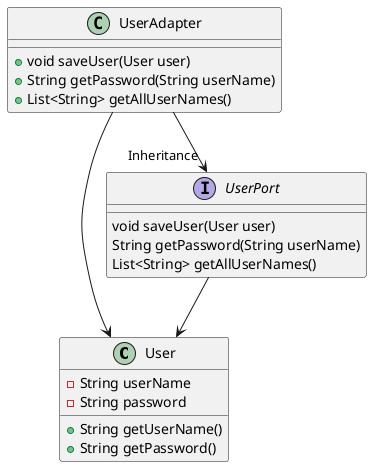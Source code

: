 @startuml
class User {
  - String userName
  - String password
  + String getUserName()
  + String getPassword()
}

interface UserPort {
   void saveUser(User user)
   String getPassword(String userName)
   List<String> getAllUserNames()
}

class UserAdapter {
   + void saveUser(User user)
   + String getPassword(String userName)
   + List<String> getAllUserNames()
}

UserAdapter--> "Inheritance" UserPort
UserAdapter-->User
UserPort-->User
@enduml